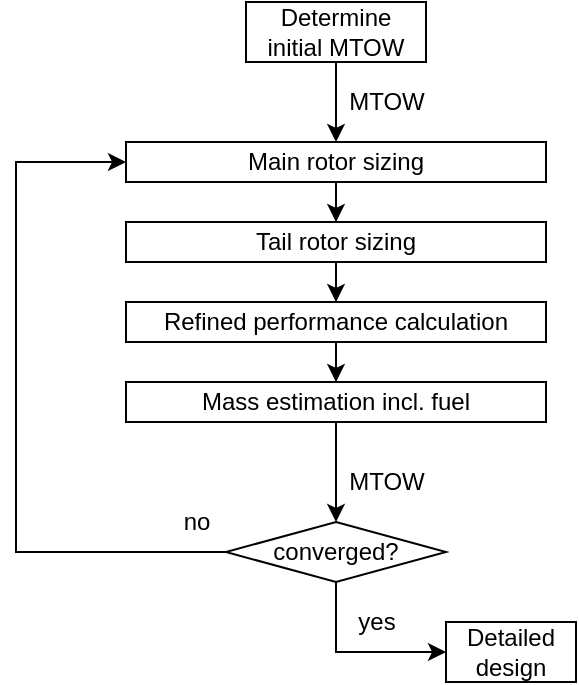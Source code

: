 <mxfile version="16.5.1" type="device"><diagram id="nOdYh01ZsFnLEwr9zIMx" name="Seite-1"><mxGraphModel dx="716" dy="442" grid="1" gridSize="10" guides="1" tooltips="1" connect="1" arrows="1" fold="1" page="1" pageScale="1" pageWidth="827" pageHeight="1169" math="0" shadow="0"><root><mxCell id="0"/><mxCell id="1" parent="0"/><mxCell id="g53U0T226pqYMvBWSywA-3" value="" style="edgeStyle=orthogonalEdgeStyle;rounded=0;orthogonalLoop=1;jettySize=auto;html=1;shadow=0;" parent="1" source="g53U0T226pqYMvBWSywA-1" target="g53U0T226pqYMvBWSywA-2" edge="1"><mxGeometry relative="1" as="geometry"/></mxCell><mxCell id="g53U0T226pqYMvBWSywA-1" value="Determine &lt;br&gt;initial MTOW" style="shape=parallelogram;perimeter=parallelogramPerimeter;whiteSpace=wrap;html=1;fixedSize=1;shadow=0;size=-30;" parent="1" vertex="1"><mxGeometry x="295" y="180" width="90" height="30" as="geometry"/></mxCell><mxCell id="g53U0T226pqYMvBWSywA-7" value="" style="edgeStyle=orthogonalEdgeStyle;rounded=0;orthogonalLoop=1;jettySize=auto;html=1;shadow=0;" parent="1" source="g53U0T226pqYMvBWSywA-2" target="g53U0T226pqYMvBWSywA-6" edge="1"><mxGeometry relative="1" as="geometry"/></mxCell><mxCell id="g53U0T226pqYMvBWSywA-2" value="Main rotor sizing" style="whiteSpace=wrap;html=1;shadow=0;" parent="1" vertex="1"><mxGeometry x="235" y="250" width="210" height="20" as="geometry"/></mxCell><mxCell id="g53U0T226pqYMvBWSywA-9" value="" style="edgeStyle=orthogonalEdgeStyle;rounded=0;orthogonalLoop=1;jettySize=auto;html=1;shadow=0;" parent="1" source="g53U0T226pqYMvBWSywA-6" target="g53U0T226pqYMvBWSywA-8" edge="1"><mxGeometry relative="1" as="geometry"/></mxCell><mxCell id="g53U0T226pqYMvBWSywA-6" value="Tail rotor sizing" style="whiteSpace=wrap;html=1;shadow=0;" parent="1" vertex="1"><mxGeometry x="235" y="290" width="210" height="20" as="geometry"/></mxCell><mxCell id="g53U0T226pqYMvBWSywA-11" value="" style="edgeStyle=orthogonalEdgeStyle;rounded=0;orthogonalLoop=1;jettySize=auto;html=1;shadow=0;" parent="1" source="g53U0T226pqYMvBWSywA-8" target="g53U0T226pqYMvBWSywA-10" edge="1"><mxGeometry relative="1" as="geometry"/></mxCell><mxCell id="g53U0T226pqYMvBWSywA-8" value="Refined performance calculation" style="whiteSpace=wrap;html=1;shadow=0;" parent="1" vertex="1"><mxGeometry x="235" y="330" width="210" height="20" as="geometry"/></mxCell><mxCell id="g53U0T226pqYMvBWSywA-13" value="" style="edgeStyle=orthogonalEdgeStyle;rounded=0;orthogonalLoop=1;jettySize=auto;html=1;shadow=0;" parent="1" source="g53U0T226pqYMvBWSywA-10" target="g53U0T226pqYMvBWSywA-12" edge="1"><mxGeometry relative="1" as="geometry"/></mxCell><mxCell id="g53U0T226pqYMvBWSywA-10" value="Mass estimation incl. fuel" style="whiteSpace=wrap;html=1;shadow=0;" parent="1" vertex="1"><mxGeometry x="235" y="370" width="210" height="20" as="geometry"/></mxCell><mxCell id="g53U0T226pqYMvBWSywA-18" value="" style="edgeStyle=orthogonalEdgeStyle;rounded=0;orthogonalLoop=1;jettySize=auto;html=1;shadow=0;" parent="1" source="g53U0T226pqYMvBWSywA-12" target="g53U0T226pqYMvBWSywA-17" edge="1"><mxGeometry relative="1" as="geometry"><Array as="points"><mxPoint x="340" y="505"/></Array></mxGeometry></mxCell><mxCell id="g53U0T226pqYMvBWSywA-20" style="edgeStyle=orthogonalEdgeStyle;rounded=0;orthogonalLoop=1;jettySize=auto;html=1;exitX=0;exitY=0.5;exitDx=0;exitDy=0;entryX=0;entryY=0.5;entryDx=0;entryDy=0;shadow=0;" parent="1" source="g53U0T226pqYMvBWSywA-12" target="g53U0T226pqYMvBWSywA-2" edge="1"><mxGeometry relative="1" as="geometry"><mxPoint x="130" y="260" as="targetPoint"/><Array as="points"><mxPoint x="180" y="455"/><mxPoint x="180" y="260"/></Array></mxGeometry></mxCell><mxCell id="g53U0T226pqYMvBWSywA-12" value="converged?" style="rhombus;whiteSpace=wrap;html=1;shadow=0;" parent="1" vertex="1"><mxGeometry x="285" y="440" width="110" height="30" as="geometry"/></mxCell><mxCell id="g53U0T226pqYMvBWSywA-14" value="MTOW" style="text;html=1;align=center;verticalAlign=middle;resizable=0;points=[];autosize=1;strokeColor=none;fillColor=none;shadow=0;" parent="1" vertex="1"><mxGeometry x="340" y="220" width="50" height="20" as="geometry"/></mxCell><mxCell id="g53U0T226pqYMvBWSywA-15" value="MTOW" style="text;html=1;align=center;verticalAlign=middle;resizable=0;points=[];autosize=1;strokeColor=none;fillColor=none;shadow=0;" parent="1" vertex="1"><mxGeometry x="340" y="410" width="50" height="20" as="geometry"/></mxCell><mxCell id="g53U0T226pqYMvBWSywA-17" value="Detailed&lt;br&gt;design" style="shape=parallelogram;perimeter=parallelogramPerimeter;whiteSpace=wrap;html=1;fixedSize=1;size=-35;shadow=0;" parent="1" vertex="1"><mxGeometry x="395" y="490" width="65" height="30" as="geometry"/></mxCell><mxCell id="g53U0T226pqYMvBWSywA-19" value="yes" style="text;html=1;align=center;verticalAlign=middle;resizable=0;points=[];autosize=1;strokeColor=none;fillColor=none;shadow=0;" parent="1" vertex="1"><mxGeometry x="345" y="480" width="30" height="20" as="geometry"/></mxCell><mxCell id="g53U0T226pqYMvBWSywA-21" value="no" style="text;html=1;align=center;verticalAlign=middle;resizable=0;points=[];autosize=1;strokeColor=none;fillColor=none;shadow=0;" parent="1" vertex="1"><mxGeometry x="255" y="430" width="30" height="20" as="geometry"/></mxCell></root></mxGraphModel></diagram></mxfile>